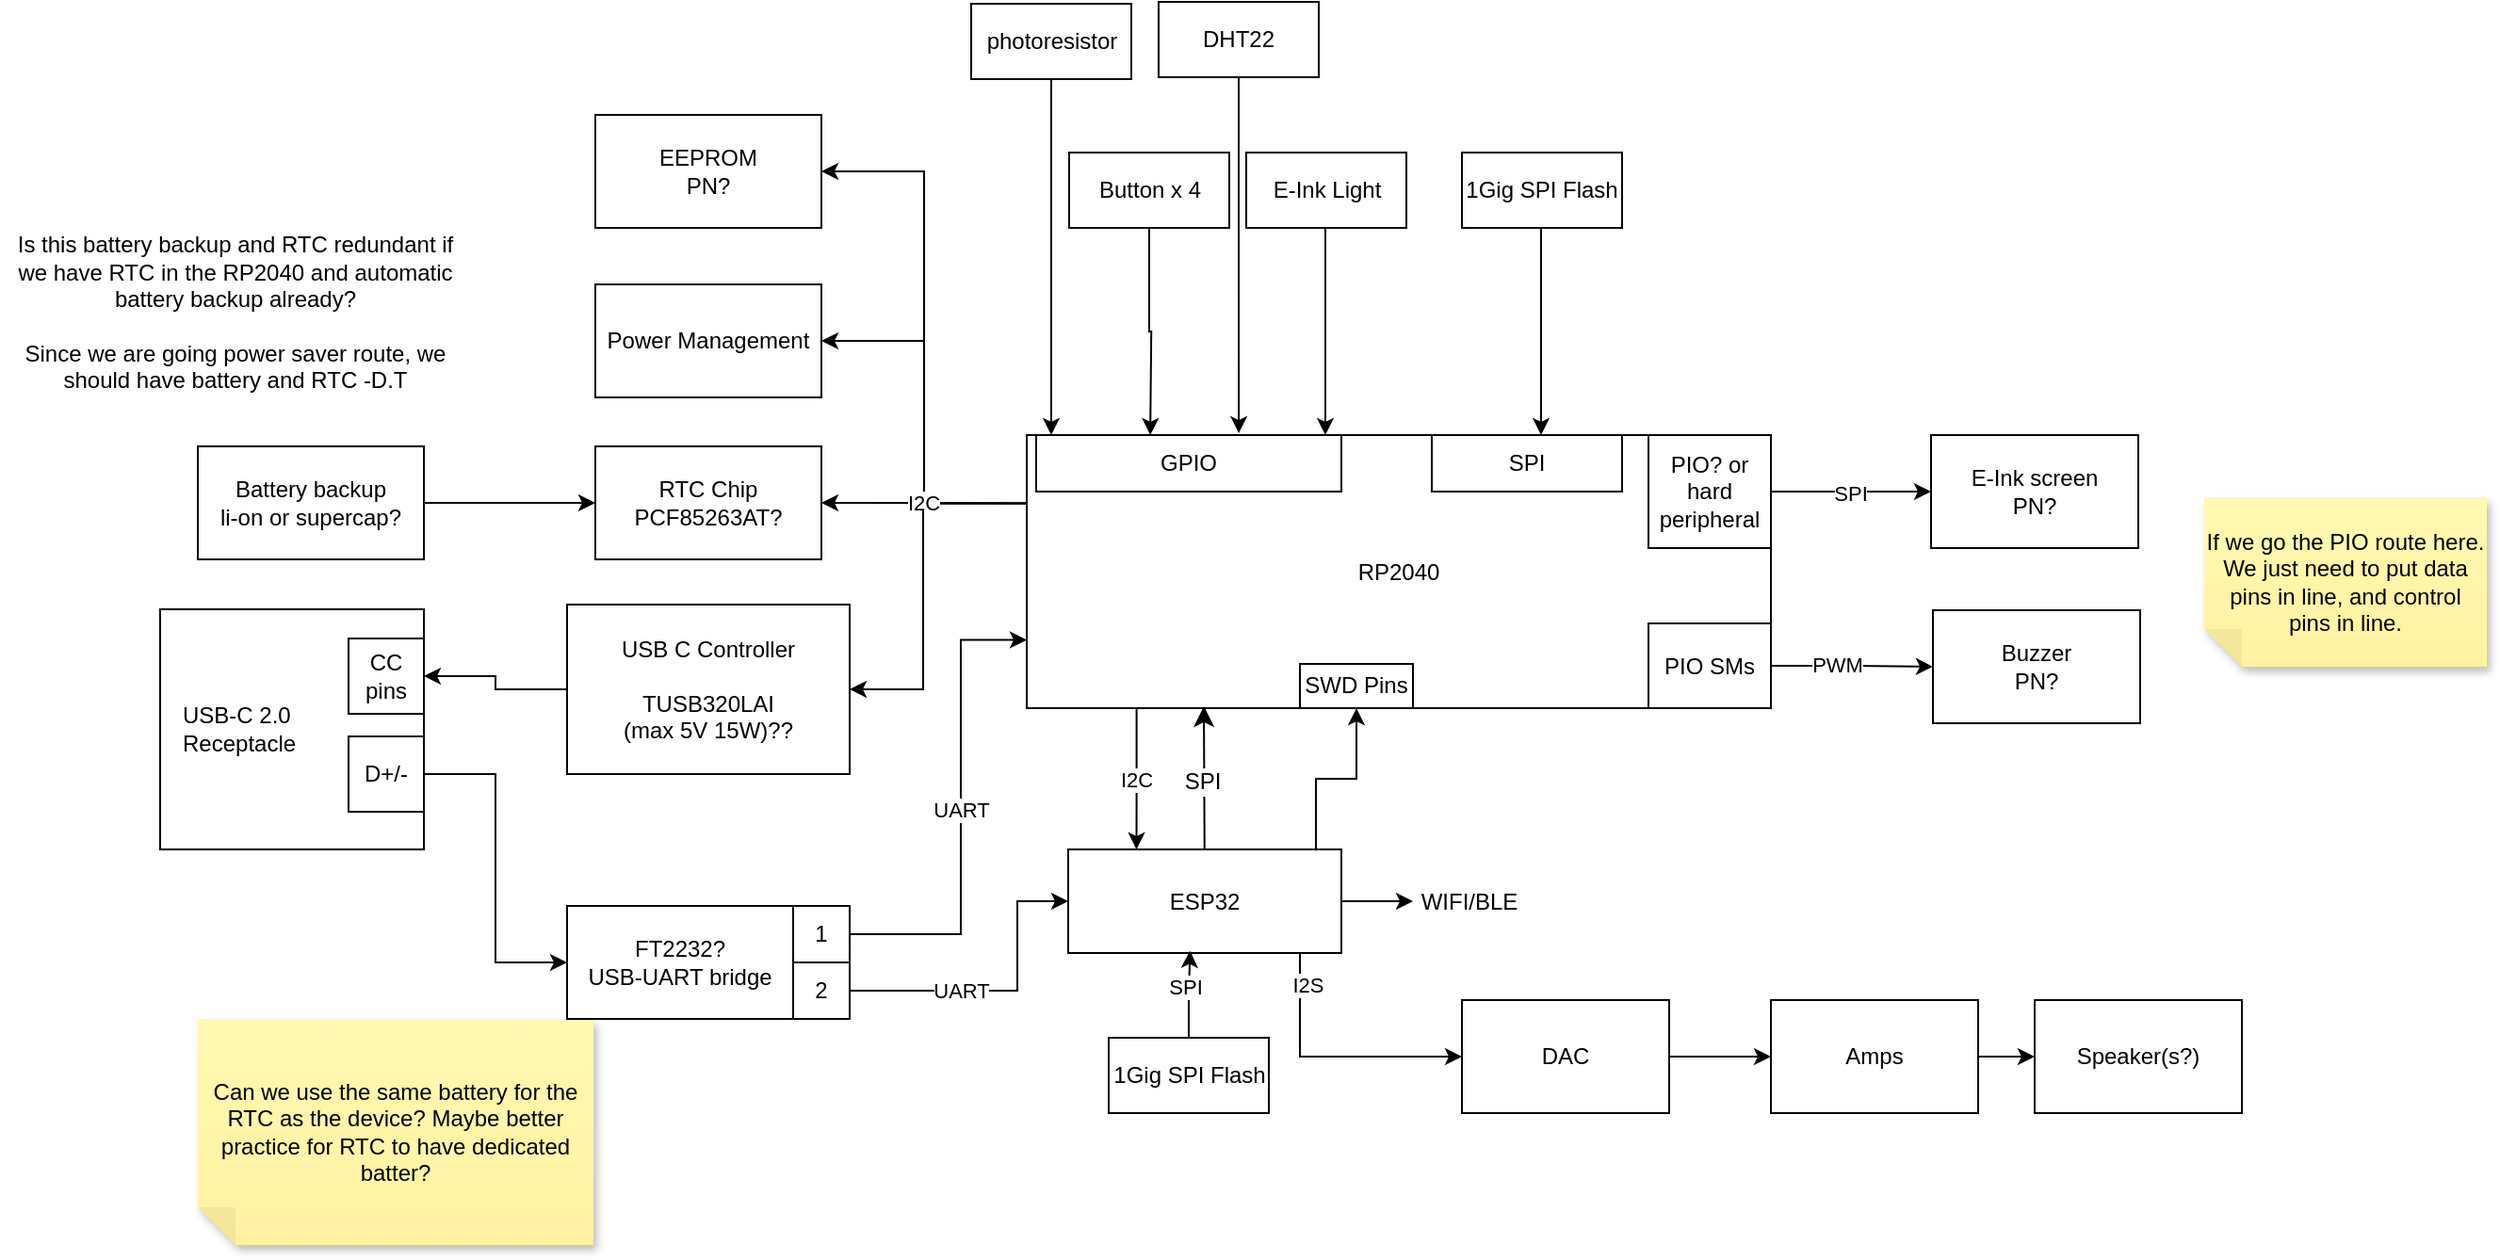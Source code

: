 <mxfile version="24.0.6" type="device" pages="2">
  <diagram id="R2lEEEUBdFMjLlhIrx00" name="Data Path">
    <mxGraphModel dx="1687" dy="976" grid="1" gridSize="10" guides="1" tooltips="1" connect="1" arrows="1" fold="1" page="1" pageScale="1" pageWidth="1700" pageHeight="1100" math="0" shadow="0" extFonts="Permanent Marker^https://fonts.googleapis.com/css?family=Permanent+Marker">
      <root>
        <mxCell id="0" />
        <mxCell id="1" parent="0" />
        <mxCell id="wMOnWl37XSj11jP713QI-11" value="&amp;nbsp; &amp;nbsp;USB-C 2.0 &lt;br&gt;&amp;nbsp; &amp;nbsp;Receptacle" style="rounded=0;whiteSpace=wrap;html=1;align=left;" parent="1" vertex="1">
          <mxGeometry x="435" y="592.5" width="140" height="127.5" as="geometry" />
        </mxCell>
        <mxCell id="wMOnWl37XSj11jP713QI-14" style="edgeStyle=orthogonalEdgeStyle;rounded=0;orthogonalLoop=1;jettySize=auto;html=1;entryX=0;entryY=0.5;entryDx=0;entryDy=0;" parent="1" source="wMOnWl37XSj11jP713QI-13" target="wMOnWl37XSj11jP713QI-9" edge="1">
          <mxGeometry relative="1" as="geometry" />
        </mxCell>
        <mxCell id="wMOnWl37XSj11jP713QI-13" value="D+/-" style="whiteSpace=wrap;html=1;aspect=fixed;" parent="1" vertex="1">
          <mxGeometry x="535" y="660" width="40" height="40" as="geometry" />
        </mxCell>
        <mxCell id="465dUBvNF7ZcCZ9cSyCv-4" style="edgeStyle=orthogonalEdgeStyle;rounded=0;orthogonalLoop=1;jettySize=auto;html=1;entryX=1;entryY=0.5;entryDx=0;entryDy=0;exitX=0;exitY=0.25;exitDx=0;exitDy=0;" parent="1" source="wMOnWl37XSj11jP713QI-15" target="KRrXA6NS5M0XdtmwibU5-9" edge="1">
          <mxGeometry relative="1" as="geometry" />
        </mxCell>
        <mxCell id="tx2Wy5a_AxNPYO6ndvp1-3" style="edgeStyle=orthogonalEdgeStyle;rounded=0;orthogonalLoop=1;jettySize=auto;html=1;entryX=1;entryY=0.5;entryDx=0;entryDy=0;exitX=0;exitY=0.25;exitDx=0;exitDy=0;" parent="1" source="wMOnWl37XSj11jP713QI-15" target="tx2Wy5a_AxNPYO6ndvp1-1" edge="1">
          <mxGeometry relative="1" as="geometry" />
        </mxCell>
        <mxCell id="wMOnWl37XSj11jP713QI-15" value="&lt;div style=&quot;text-align: justify;&quot;&gt;&lt;span style=&quot;background-color: initial;&quot;&gt;RP2040&lt;/span&gt;&lt;/div&gt;" style="rounded=0;whiteSpace=wrap;html=1;" parent="1" vertex="1">
          <mxGeometry x="895" y="500" width="395" height="145" as="geometry" />
        </mxCell>
        <mxCell id="465dUBvNF7ZcCZ9cSyCv-5" value="I2C" style="edgeStyle=orthogonalEdgeStyle;rounded=0;orthogonalLoop=1;jettySize=auto;html=1;exitX=0.25;exitY=0;exitDx=0;exitDy=0;startArrow=classic;startFill=1;endArrow=none;endFill=0;" parent="1" source="wMOnWl37XSj11jP713QI-16" target="wMOnWl37XSj11jP713QI-15" edge="1">
          <mxGeometry relative="1" as="geometry">
            <mxPoint x="953" y="650" as="targetPoint" />
            <Array as="points">
              <mxPoint x="953" y="683" />
              <mxPoint x="953" y="683" />
            </Array>
          </mxGeometry>
        </mxCell>
        <mxCell id="465dUBvNF7ZcCZ9cSyCv-6" style="edgeStyle=orthogonalEdgeStyle;rounded=0;orthogonalLoop=1;jettySize=auto;html=1;entryX=0;entryY=0.5;entryDx=0;entryDy=0;" parent="1" source="wMOnWl37XSj11jP713QI-16" target="wMOnWl37XSj11jP713QI-45" edge="1">
          <mxGeometry relative="1" as="geometry" />
        </mxCell>
        <mxCell id="Mgk4ZfDn3fHnxXhY1xWa-14" style="edgeStyle=orthogonalEdgeStyle;rounded=0;orthogonalLoop=1;jettySize=auto;html=1;entryX=0;entryY=0.5;entryDx=0;entryDy=0;" parent="1" source="wMOnWl37XSj11jP713QI-16" target="Mgk4ZfDn3fHnxXhY1xWa-11" edge="1">
          <mxGeometry relative="1" as="geometry">
            <Array as="points">
              <mxPoint x="1040" y="830" />
            </Array>
          </mxGeometry>
        </mxCell>
        <mxCell id="Mgk4ZfDn3fHnxXhY1xWa-17" value="I2S" style="edgeLabel;html=1;align=center;verticalAlign=middle;resizable=0;points=[];" parent="Mgk4ZfDn3fHnxXhY1xWa-14" vertex="1" connectable="0">
          <mxGeometry x="-0.759" y="4" relative="1" as="geometry">
            <mxPoint as="offset" />
          </mxGeometry>
        </mxCell>
        <mxCell id="hy8TyZTofIc9Oe6xVwa7-2" style="edgeStyle=none;curved=1;rounded=0;orthogonalLoop=1;jettySize=auto;html=1;entryX=0.238;entryY=0.993;entryDx=0;entryDy=0;fontSize=12;startSize=8;endSize=8;entryPerimeter=0;" edge="1" parent="1" source="wMOnWl37XSj11jP713QI-16" target="wMOnWl37XSj11jP713QI-15">
          <mxGeometry relative="1" as="geometry" />
        </mxCell>
        <mxCell id="hy8TyZTofIc9Oe6xVwa7-3" value="SPI" style="edgeLabel;html=1;align=center;verticalAlign=middle;resizable=0;points=[];fontSize=12;" vertex="1" connectable="0" parent="hy8TyZTofIc9Oe6xVwa7-2">
          <mxGeometry x="-0.104" y="1" relative="1" as="geometry">
            <mxPoint y="-2" as="offset" />
          </mxGeometry>
        </mxCell>
        <mxCell id="wMOnWl37XSj11jP713QI-16" value="&lt;div style=&quot;&quot;&gt;&lt;span style=&quot;background-color: initial;&quot;&gt;ESP32&lt;/span&gt;&lt;/div&gt;" style="rounded=0;whiteSpace=wrap;html=1;align=center;" parent="1" vertex="1">
          <mxGeometry x="917" y="720" width="145" height="55" as="geometry" />
        </mxCell>
        <mxCell id="wMOnWl37XSj11jP713QI-19" value="UART" style="edgeStyle=orthogonalEdgeStyle;rounded=0;orthogonalLoop=1;jettySize=auto;html=1;entryX=0;entryY=0.75;entryDx=0;entryDy=0;" parent="1" source="wMOnWl37XSj11jP713QI-17" target="wMOnWl37XSj11jP713QI-15" edge="1">
          <mxGeometry relative="1" as="geometry">
            <Array as="points">
              <mxPoint x="860" y="765" />
              <mxPoint x="860" y="609" />
            </Array>
          </mxGeometry>
        </mxCell>
        <mxCell id="wMOnWl37XSj11jP713QI-20" value="UART" style="edgeStyle=orthogonalEdgeStyle;rounded=0;orthogonalLoop=1;jettySize=auto;html=1;entryX=0;entryY=0.5;entryDx=0;entryDy=0;" parent="1" source="wMOnWl37XSj11jP713QI-18" target="wMOnWl37XSj11jP713QI-16" edge="1">
          <mxGeometry x="-0.278" relative="1" as="geometry">
            <mxPoint x="745" y="716.014" as="sourcePoint" />
            <mxPoint x="895" y="715" as="targetPoint" />
            <Array as="points">
              <mxPoint x="890" y="795" />
              <mxPoint x="890" y="748" />
            </Array>
            <mxPoint as="offset" />
          </mxGeometry>
        </mxCell>
        <mxCell id="wMOnWl37XSj11jP713QI-23" value="RTC Chip&lt;br&gt;PCF85263AT?" style="rounded=0;whiteSpace=wrap;html=1;" parent="1" vertex="1">
          <mxGeometry x="666" y="506" width="120" height="60" as="geometry" />
        </mxCell>
        <mxCell id="wMOnWl37XSj11jP713QI-25" style="edgeStyle=orthogonalEdgeStyle;rounded=0;orthogonalLoop=1;jettySize=auto;html=1;" parent="1" source="wMOnWl37XSj11jP713QI-24" target="wMOnWl37XSj11jP713QI-23" edge="1">
          <mxGeometry relative="1" as="geometry" />
        </mxCell>
        <mxCell id="wMOnWl37XSj11jP713QI-24" value="Battery backup&lt;br&gt;li-on or supercap?" style="rounded=0;whiteSpace=wrap;html=1;" parent="1" vertex="1">
          <mxGeometry x="455" y="506" width="120" height="60" as="geometry" />
        </mxCell>
        <mxCell id="wMOnWl37XSj11jP713QI-29" value="I2C" style="edgeStyle=orthogonalEdgeStyle;rounded=0;orthogonalLoop=1;jettySize=auto;html=1;entryX=0;entryY=0.25;entryDx=0;entryDy=0;startArrow=classic;startFill=1;endArrow=none;endFill=0;" parent="1" source="wMOnWl37XSj11jP713QI-23" target="wMOnWl37XSj11jP713QI-15" edge="1">
          <mxGeometry relative="1" as="geometry">
            <Array as="points">
              <mxPoint x="810" y="536" />
              <mxPoint x="810" y="536" />
            </Array>
          </mxGeometry>
        </mxCell>
        <mxCell id="wMOnWl37XSj11jP713QI-41" value="E-Ink screen&lt;br&gt;PN?" style="rounded=0;whiteSpace=wrap;html=1;" parent="1" vertex="1">
          <mxGeometry x="1375" y="500" width="110" height="60" as="geometry" />
        </mxCell>
        <mxCell id="wMOnWl37XSj11jP713QI-45" value="WIFI/BLE" style="text;html=1;align=center;verticalAlign=middle;whiteSpace=wrap;rounded=0;" parent="1" vertex="1">
          <mxGeometry x="1100" y="732.5" width="60" height="30" as="geometry" />
        </mxCell>
        <mxCell id="KRrXA6NS5M0XdtmwibU5-3" style="edgeStyle=orthogonalEdgeStyle;rounded=0;orthogonalLoop=1;jettySize=auto;html=1;entryX=0;entryY=0.5;entryDx=0;entryDy=0;" parent="1" source="wMOnWl37XSj11jP713QI-48" target="KRrXA6NS5M0XdtmwibU5-2" edge="1">
          <mxGeometry relative="1" as="geometry" />
        </mxCell>
        <mxCell id="KRrXA6NS5M0XdtmwibU5-7" value="PWM" style="edgeLabel;html=1;align=center;verticalAlign=middle;resizable=0;points=[];" parent="KRrXA6NS5M0XdtmwibU5-3" vertex="1" connectable="0">
          <mxGeometry x="0.061" y="-1" relative="1" as="geometry">
            <mxPoint x="-11" y="-2" as="offset" />
          </mxGeometry>
        </mxCell>
        <mxCell id="wMOnWl37XSj11jP713QI-48" value="PIO SMs" style="rounded=0;whiteSpace=wrap;html=1;" parent="1" vertex="1">
          <mxGeometry x="1225" y="600" width="65" height="45" as="geometry" />
        </mxCell>
        <mxCell id="z3xZdLynoYUoiguRZ6o--5" style="edgeStyle=orthogonalEdgeStyle;rounded=0;orthogonalLoop=1;jettySize=auto;html=1;" parent="1" source="wMOnWl37XSj11jP713QI-49" target="wMOnWl37XSj11jP713QI-41" edge="1">
          <mxGeometry relative="1" as="geometry" />
        </mxCell>
        <mxCell id="z3xZdLynoYUoiguRZ6o--6" value="SPI" style="edgeLabel;html=1;align=center;verticalAlign=middle;resizable=0;points=[];" parent="z3xZdLynoYUoiguRZ6o--5" vertex="1" connectable="0">
          <mxGeometry x="-0.023" y="-1" relative="1" as="geometry">
            <mxPoint as="offset" />
          </mxGeometry>
        </mxCell>
        <mxCell id="wMOnWl37XSj11jP713QI-49" value="PIO? or hard peripheral" style="rounded=0;whiteSpace=wrap;html=1;" parent="1" vertex="1">
          <mxGeometry x="1225" y="500" width="65" height="60" as="geometry" />
        </mxCell>
        <mxCell id="KRrXA6NS5M0XdtmwibU5-2" value="Buzzer&lt;br&gt;PN?" style="rounded=0;whiteSpace=wrap;html=1;" parent="1" vertex="1">
          <mxGeometry x="1376" y="593" width="110" height="60" as="geometry" />
        </mxCell>
        <mxCell id="KRrXA6NS5M0XdtmwibU5-9" value="&lt;span style=&quot;font-weight: normal;&quot;&gt;EEPROM&lt;br&gt;PN?&lt;/span&gt;" style="rounded=0;whiteSpace=wrap;html=1;fontStyle=1" parent="1" vertex="1">
          <mxGeometry x="666" y="330" width="120" height="60" as="geometry" />
        </mxCell>
        <mxCell id="KRrXA6NS5M0XdtmwibU5-12" style="edgeStyle=orthogonalEdgeStyle;rounded=0;orthogonalLoop=1;jettySize=auto;html=1;entryX=0.231;entryY=0;entryDx=0;entryDy=0;entryPerimeter=0;" parent="1" source="KRrXA6NS5M0XdtmwibU5-11" edge="1">
          <mxGeometry relative="1" as="geometry">
            <mxPoint x="960.56" y="500" as="targetPoint" />
          </mxGeometry>
        </mxCell>
        <mxCell id="KRrXA6NS5M0XdtmwibU5-11" value="Button x 4" style="rounded=0;whiteSpace=wrap;html=1;" parent="1" vertex="1">
          <mxGeometry x="917.5" y="350" width="85" height="40" as="geometry" />
        </mxCell>
        <mxCell id="bKKHbc3bsOOG26eRoQBU-4" value="Is this battery backup and RTC redundant if we have RTC in the RP2040 and automatic battery backup already?&lt;br&gt;&lt;br&gt;Since we are going power saver route, we should have battery and RTC -D.T" style="text;html=1;align=center;verticalAlign=middle;whiteSpace=wrap;rounded=0;" parent="1" vertex="1">
          <mxGeometry x="350" y="380" width="250" height="110" as="geometry" />
        </mxCell>
        <mxCell id="465dUBvNF7ZcCZ9cSyCv-1" value="SWD Pins" style="rounded=0;whiteSpace=wrap;html=1;" parent="1" vertex="1">
          <mxGeometry x="1040" y="621.5" width="60" height="23.5" as="geometry" />
        </mxCell>
        <mxCell id="465dUBvNF7ZcCZ9cSyCv-2" style="edgeStyle=orthogonalEdgeStyle;rounded=0;orthogonalLoop=1;jettySize=auto;html=1;exitX=0.907;exitY=0.012;exitDx=0;exitDy=0;entryX=0.5;entryY=1;entryDx=0;entryDy=0;exitPerimeter=0;" parent="1" source="wMOnWl37XSj11jP713QI-16" target="465dUBvNF7ZcCZ9cSyCv-1" edge="1">
          <mxGeometry relative="1" as="geometry">
            <mxPoint x="1013" y="643" as="targetPoint" />
          </mxGeometry>
        </mxCell>
        <mxCell id="tx2Wy5a_AxNPYO6ndvp1-1" value="&lt;span style=&quot;font-weight: 400;&quot;&gt;Power Management&lt;/span&gt;" style="rounded=0;whiteSpace=wrap;html=1;fontStyle=1" parent="1" vertex="1">
          <mxGeometry x="666" y="420" width="120" height="60" as="geometry" />
        </mxCell>
        <mxCell id="z3xZdLynoYUoiguRZ6o--1" value="GPIO" style="rounded=0;whiteSpace=wrap;html=1;" parent="1" vertex="1">
          <mxGeometry x="900" y="500" width="162" height="30" as="geometry" />
        </mxCell>
        <mxCell id="z3xZdLynoYUoiguRZ6o--2" style="edgeStyle=orthogonalEdgeStyle;rounded=0;orthogonalLoop=1;jettySize=auto;html=1;entryX=0.231;entryY=0;entryDx=0;entryDy=0;entryPerimeter=0;" parent="1" source="z3xZdLynoYUoiguRZ6o--3" edge="1">
          <mxGeometry relative="1" as="geometry">
            <mxPoint x="1053.5" y="500" as="targetPoint" />
          </mxGeometry>
        </mxCell>
        <mxCell id="z3xZdLynoYUoiguRZ6o--3" value="E-Ink Light" style="rounded=0;whiteSpace=wrap;html=1;" parent="1" vertex="1">
          <mxGeometry x="1011.5" y="350" width="85" height="40" as="geometry" />
        </mxCell>
        <mxCell id="z3xZdLynoYUoiguRZ6o--11" value="If we go the PIO route here. We just need to put data pins in line, and control pins in line." style="shape=note;whiteSpace=wrap;html=1;backgroundOutline=1;fontColor=#000000;darkOpacity=0.05;fillColor=#FFF9B2;strokeColor=none;fillStyle=solid;direction=west;gradientDirection=north;gradientColor=#FFF2A1;shadow=1;size=20;pointerEvents=1;" parent="1" vertex="1">
          <mxGeometry x="1520" y="533" width="150" height="90" as="geometry" />
        </mxCell>
        <mxCell id="iLwx1BD44I-eFol4IrJl-1" value="Can we use the same battery for the RTC as the device? Maybe better practice for RTC to have dedicated batter?" style="shape=note;whiteSpace=wrap;html=1;backgroundOutline=1;fontColor=#000000;darkOpacity=0.05;fillColor=#FFF9B2;strokeColor=none;fillStyle=solid;direction=west;gradientDirection=north;gradientColor=#FFF2A1;shadow=1;size=20;pointerEvents=1;" parent="1" vertex="1">
          <mxGeometry x="455" y="810" width="210" height="120" as="geometry" />
        </mxCell>
        <mxCell id="oS5-IrqaI-rB1DFyzgWJ-1" value="CC pins" style="whiteSpace=wrap;html=1;aspect=fixed;" parent="1" vertex="1">
          <mxGeometry x="535" y="608" width="40" height="40" as="geometry" />
        </mxCell>
        <mxCell id="l4RX27jLCcqha-cLyxC2-5" style="edgeStyle=orthogonalEdgeStyle;rounded=0;orthogonalLoop=1;jettySize=auto;html=1;entryX=1;entryY=0.5;entryDx=0;entryDy=0;" parent="1" source="l4RX27jLCcqha-cLyxC2-1" target="oS5-IrqaI-rB1DFyzgWJ-1" edge="1">
          <mxGeometry relative="1" as="geometry" />
        </mxCell>
        <mxCell id="l4RX27jLCcqha-cLyxC2-1" value="USB C Controller&lt;br&gt;&lt;br&gt;TUSB320LAI &lt;br&gt;(max 5V 15W)??" style="rounded=0;whiteSpace=wrap;html=1;" parent="1" vertex="1">
          <mxGeometry x="651" y="590" width="150" height="90" as="geometry" />
        </mxCell>
        <mxCell id="l4RX27jLCcqha-cLyxC2-2" value="" style="group" parent="1" vertex="1" connectable="0">
          <mxGeometry x="651" y="750" width="150" height="60" as="geometry" />
        </mxCell>
        <mxCell id="wMOnWl37XSj11jP713QI-9" value="FT2232?&lt;br&gt;USB-UART bridge" style="rounded=0;whiteSpace=wrap;html=1;" parent="l4RX27jLCcqha-cLyxC2-2" vertex="1">
          <mxGeometry width="120" height="60" as="geometry" />
        </mxCell>
        <mxCell id="wMOnWl37XSj11jP713QI-17" value="1" style="whiteSpace=wrap;html=1;aspect=fixed;" parent="l4RX27jLCcqha-cLyxC2-2" vertex="1">
          <mxGeometry x="120" width="30" height="30" as="geometry" />
        </mxCell>
        <mxCell id="wMOnWl37XSj11jP713QI-18" value="2" style="whiteSpace=wrap;html=1;aspect=fixed;" parent="l4RX27jLCcqha-cLyxC2-2" vertex="1">
          <mxGeometry x="120" y="30" width="30" height="30" as="geometry" />
        </mxCell>
        <mxCell id="l4RX27jLCcqha-cLyxC2-4" value="" style="endArrow=classic;html=1;rounded=0;entryX=1;entryY=0.5;entryDx=0;entryDy=0;" parent="1" target="l4RX27jLCcqha-cLyxC2-1" edge="1">
          <mxGeometry width="50" height="50" relative="1" as="geometry">
            <mxPoint x="840" y="540" as="sourcePoint" />
            <mxPoint x="860" y="580" as="targetPoint" />
            <Array as="points">
              <mxPoint x="840" y="635" />
            </Array>
          </mxGeometry>
        </mxCell>
        <mxCell id="Mgk4ZfDn3fHnxXhY1xWa-2" style="edgeStyle=orthogonalEdgeStyle;rounded=0;orthogonalLoop=1;jettySize=auto;html=1;entryX=0.63;entryY=-0.033;entryDx=0;entryDy=0;entryPerimeter=0;" parent="1" source="Mgk4ZfDn3fHnxXhY1xWa-1" edge="1">
          <mxGeometry relative="1" as="geometry">
            <mxPoint x="1007.56" y="499.01" as="targetPoint" />
          </mxGeometry>
        </mxCell>
        <mxCell id="Mgk4ZfDn3fHnxXhY1xWa-1" value="DHT22" style="rounded=0;whiteSpace=wrap;html=1;" parent="1" vertex="1">
          <mxGeometry x="965" y="270" width="85" height="40" as="geometry" />
        </mxCell>
        <mxCell id="Mgk4ZfDn3fHnxXhY1xWa-3" style="edgeStyle=orthogonalEdgeStyle;rounded=0;orthogonalLoop=1;jettySize=auto;html=1;entryX=0.63;entryY=-0.033;entryDx=0;entryDy=0;entryPerimeter=0;" parent="1" source="Mgk4ZfDn3fHnxXhY1xWa-4" edge="1">
          <mxGeometry relative="1" as="geometry">
            <mxPoint x="908" y="500" as="targetPoint" />
          </mxGeometry>
        </mxCell>
        <mxCell id="Mgk4ZfDn3fHnxXhY1xWa-4" value="photoresistor" style="rounded=0;whiteSpace=wrap;html=1;" parent="1" vertex="1">
          <mxGeometry x="865.5" y="271" width="85" height="40" as="geometry" />
        </mxCell>
        <mxCell id="Mgk4ZfDn3fHnxXhY1xWa-5" value="SPI" style="rounded=0;whiteSpace=wrap;html=1;" parent="1" vertex="1">
          <mxGeometry x="1110" y="500" width="101" height="30" as="geometry" />
        </mxCell>
        <mxCell id="Mgk4ZfDn3fHnxXhY1xWa-6" style="edgeStyle=orthogonalEdgeStyle;rounded=0;orthogonalLoop=1;jettySize=auto;html=1;entryX=0.231;entryY=0;entryDx=0;entryDy=0;entryPerimeter=0;" parent="1" source="Mgk4ZfDn3fHnxXhY1xWa-7" edge="1">
          <mxGeometry relative="1" as="geometry">
            <mxPoint x="1168" y="500" as="targetPoint" />
          </mxGeometry>
        </mxCell>
        <mxCell id="Mgk4ZfDn3fHnxXhY1xWa-7" value="1Gig SPI Flash" style="rounded=0;whiteSpace=wrap;html=1;" parent="1" vertex="1">
          <mxGeometry x="1126" y="350" width="85" height="40" as="geometry" />
        </mxCell>
        <mxCell id="Mgk4ZfDn3fHnxXhY1xWa-8" value="1Gig SPI Flash" style="rounded=0;whiteSpace=wrap;html=1;" parent="1" vertex="1">
          <mxGeometry x="938.5" y="820" width="85" height="40" as="geometry" />
        </mxCell>
        <mxCell id="Mgk4ZfDn3fHnxXhY1xWa-9" style="edgeStyle=orthogonalEdgeStyle;rounded=0;orthogonalLoop=1;jettySize=auto;html=1;entryX=0.446;entryY=0.979;entryDx=0;entryDy=0;entryPerimeter=0;" parent="1" source="Mgk4ZfDn3fHnxXhY1xWa-8" target="wMOnWl37XSj11jP713QI-16" edge="1">
          <mxGeometry relative="1" as="geometry" />
        </mxCell>
        <mxCell id="Mgk4ZfDn3fHnxXhY1xWa-10" value="SPI" style="edgeLabel;html=1;align=center;verticalAlign=middle;resizable=0;points=[];" parent="Mgk4ZfDn3fHnxXhY1xWa-9" vertex="1" connectable="0">
          <mxGeometry x="0.182" y="3" relative="1" as="geometry">
            <mxPoint as="offset" />
          </mxGeometry>
        </mxCell>
        <mxCell id="Mgk4ZfDn3fHnxXhY1xWa-15" style="edgeStyle=orthogonalEdgeStyle;rounded=0;orthogonalLoop=1;jettySize=auto;html=1;entryX=0;entryY=0.5;entryDx=0;entryDy=0;" parent="1" source="Mgk4ZfDn3fHnxXhY1xWa-11" target="Mgk4ZfDn3fHnxXhY1xWa-12" edge="1">
          <mxGeometry relative="1" as="geometry" />
        </mxCell>
        <mxCell id="Mgk4ZfDn3fHnxXhY1xWa-11" value="DAC" style="rounded=0;whiteSpace=wrap;html=1;" parent="1" vertex="1">
          <mxGeometry x="1126" y="800" width="110" height="60" as="geometry" />
        </mxCell>
        <mxCell id="Mgk4ZfDn3fHnxXhY1xWa-16" style="edgeStyle=orthogonalEdgeStyle;rounded=0;orthogonalLoop=1;jettySize=auto;html=1;entryX=0;entryY=0.5;entryDx=0;entryDy=0;" parent="1" source="Mgk4ZfDn3fHnxXhY1xWa-12" target="Mgk4ZfDn3fHnxXhY1xWa-13" edge="1">
          <mxGeometry relative="1" as="geometry" />
        </mxCell>
        <mxCell id="Mgk4ZfDn3fHnxXhY1xWa-12" value="Amps" style="rounded=0;whiteSpace=wrap;html=1;" parent="1" vertex="1">
          <mxGeometry x="1290" y="800" width="110" height="60" as="geometry" />
        </mxCell>
        <mxCell id="Mgk4ZfDn3fHnxXhY1xWa-13" value="Speaker(s?)" style="rounded=0;whiteSpace=wrap;html=1;" parent="1" vertex="1">
          <mxGeometry x="1430" y="800" width="110" height="60" as="geometry" />
        </mxCell>
      </root>
    </mxGraphModel>
  </diagram>
  <diagram id="SJFi7MKumW1ktK8oSeol" name="Power path">
    <mxGraphModel dx="1674" dy="830" grid="1" gridSize="10" guides="1" tooltips="1" connect="1" arrows="1" fold="1" page="1" pageScale="1" pageWidth="1700" pageHeight="1100" math="0" shadow="0">
      <root>
        <mxCell id="0" />
        <mxCell id="1" parent="0" />
        <mxCell id="m2KU7UxuGeEaF3Yhpwbi-6" value="RP2040 GPIO" style="edgeStyle=orthogonalEdgeStyle;rounded=0;orthogonalLoop=1;jettySize=auto;html=1;endArrow=none;endFill=0;" parent="1" source="m2KU7UxuGeEaF3Yhpwbi-2" edge="1">
          <mxGeometry relative="1" as="geometry">
            <mxPoint x="1160" y="730" as="targetPoint" />
          </mxGeometry>
        </mxCell>
        <mxCell id="m2KU7UxuGeEaF3Yhpwbi-2" value="FET" style="rounded=0;whiteSpace=wrap;html=1;" parent="1" vertex="1">
          <mxGeometry x="1100" y="570" width="120" height="60" as="geometry" />
        </mxCell>
        <mxCell id="m2KU7UxuGeEaF3Yhpwbi-3" value="3V3_SYS" style="text;html=1;align=center;verticalAlign=middle;whiteSpace=wrap;rounded=0;" parent="1" vertex="1">
          <mxGeometry x="1230" y="569" width="60" height="30" as="geometry" />
        </mxCell>
        <mxCell id="m2KU7UxuGeEaF3Yhpwbi-4" style="edgeStyle=orthogonalEdgeStyle;rounded=0;orthogonalLoop=1;jettySize=auto;html=1;strokeWidth=4;" parent="1" edge="1">
          <mxGeometry relative="1" as="geometry">
            <mxPoint x="1320" y="599" as="targetPoint" />
            <mxPoint x="1220" y="599" as="sourcePoint" />
          </mxGeometry>
        </mxCell>
        <mxCell id="m2KU7UxuGeEaF3Yhpwbi-5" value="e-ink display light" style="rounded=0;whiteSpace=wrap;html=1;" parent="1" vertex="1">
          <mxGeometry x="1320" y="569" width="120" height="60" as="geometry" />
        </mxCell>
        <mxCell id="iQKmC827vp9OKKHtGp0N-1" value="Switch to turn off completely?&lt;br&gt;&lt;br&gt;-DS3-9 we could use a fet as drawn, or efuse such as&amp;nbsp;TPS1641" style="shape=note;whiteSpace=wrap;html=1;backgroundOutline=1;fontColor=#000000;darkOpacity=0.05;fillColor=#FFF9B2;strokeColor=none;fillStyle=solid;direction=west;gradientDirection=north;gradientColor=#FFF2A1;shadow=1;size=20;pointerEvents=1;" parent="1" vertex="1">
          <mxGeometry x="1080" y="429" width="210" height="100" as="geometry" />
        </mxCell>
        <mxCell id="rpv0lTNpwyjbtqdsIo0O-9" value="Rechargeable battery" style="rounded=0;whiteSpace=wrap;html=1;align=center;" parent="1" vertex="1">
          <mxGeometry x="860" y="419" width="100" height="50" as="geometry" />
        </mxCell>
        <mxCell id="rpv0lTNpwyjbtqdsIo0O-10" value="5V0_USB" style="text;html=1;align=center;verticalAlign=middle;whiteSpace=wrap;rounded=0;" parent="1" vertex="1">
          <mxGeometry x="430" y="499" width="60" height="30" as="geometry" />
        </mxCell>
        <mxCell id="B2Z4U4Auu6Q-buPCFHNi-4" style="edgeStyle=orthogonalEdgeStyle;rounded=0;orthogonalLoop=1;jettySize=auto;html=1;entryX=1;entryY=0.5;entryDx=0;entryDy=0;" parent="1" source="rpv0lTNpwyjbtqdsIo0O-11" target="B2Z4U4Auu6Q-buPCFHNi-3" edge="1">
          <mxGeometry relative="1" as="geometry" />
        </mxCell>
        <mxCell id="rpv0lTNpwyjbtqdsIo0O-11" value="USB C Controller&lt;br&gt;&lt;br&gt;TPS25750 &lt;br&gt;(max 20V 100W)&lt;br&gt;&amp;nbsp;or&amp;nbsp;&lt;br&gt;TUSB320LAI &lt;br&gt;(max 5V 15W)&lt;br&gt;&lt;br&gt;?&amp;nbsp;" style="rounded=0;whiteSpace=wrap;html=1;" parent="1" vertex="1">
          <mxGeometry x="570" y="599" width="150" height="150" as="geometry" />
        </mxCell>
        <mxCell id="rpv0lTNpwyjbtqdsIo0O-12" value="" style="group" parent="1" vertex="1" connectable="0">
          <mxGeometry x="240" y="509" width="140" height="160" as="geometry" />
        </mxCell>
        <mxCell id="rpv0lTNpwyjbtqdsIo0O-13" value="&amp;nbsp; &amp;nbsp;USB-C 2.0 &lt;br&gt;&amp;nbsp; &amp;nbsp;Receptacle" style="rounded=0;whiteSpace=wrap;html=1;align=left;" parent="rpv0lTNpwyjbtqdsIo0O-12" vertex="1">
          <mxGeometry width="140" height="160" as="geometry" />
        </mxCell>
        <mxCell id="rpv0lTNpwyjbtqdsIo0O-14" value="VBUS" style="whiteSpace=wrap;html=1;aspect=fixed;" parent="rpv0lTNpwyjbtqdsIo0O-12" vertex="1">
          <mxGeometry x="100" y="10" width="40" height="40" as="geometry" />
        </mxCell>
        <mxCell id="B2Z4U4Auu6Q-buPCFHNi-3" value="CC pins" style="whiteSpace=wrap;html=1;aspect=fixed;" parent="rpv0lTNpwyjbtqdsIo0O-12" vertex="1">
          <mxGeometry x="100" y="91" width="40" height="40" as="geometry" />
        </mxCell>
        <mxCell id="rpv0lTNpwyjbtqdsIo0O-17" style="edgeStyle=orthogonalEdgeStyle;rounded=0;orthogonalLoop=1;jettySize=auto;html=1;entryX=0.5;entryY=1;entryDx=0;entryDy=0;fillColor=#a20025;strokeColor=default;strokeWidth=4;endArrow=none;endFill=0;" parent="1" target="rpv0lTNpwyjbtqdsIo0O-9" edge="1">
          <mxGeometry relative="1" as="geometry">
            <mxPoint x="910" y="529" as="sourcePoint" />
          </mxGeometry>
        </mxCell>
        <mxCell id="rpv0lTNpwyjbtqdsIo0O-18" style="edgeStyle=orthogonalEdgeStyle;rounded=0;orthogonalLoop=1;jettySize=auto;html=1;strokeWidth=4;fillColor=#fa6800;strokeColor=#C73500;" parent="1" edge="1">
          <mxGeometry relative="1" as="geometry">
            <mxPoint x="1100" y="593.5" as="targetPoint" />
            <mxPoint x="1000" y="593.5" as="sourcePoint" />
          </mxGeometry>
        </mxCell>
        <mxCell id="rpv0lTNpwyjbtqdsIo0O-19" value="3V3" style="text;html=1;align=center;verticalAlign=middle;whiteSpace=wrap;rounded=0;" parent="1" vertex="1">
          <mxGeometry x="1010" y="559" width="60" height="30" as="geometry" />
        </mxCell>
        <mxCell id="rpv0lTNpwyjbtqdsIo0O-21" value="Flexible USB C Solution &lt;br&gt;(max 15W or 100W)" style="text;html=1;align=center;verticalAlign=middle;whiteSpace=wrap;rounded=0;fontSize=23;fontStyle=1" parent="1" vertex="1">
          <mxGeometry x="290" y="369" width="260" height="70" as="geometry" />
        </mxCell>
        <mxCell id="rpv0lTNpwyjbtqdsIo0O-23" value="Powerpath PMIC with battery changer or BAT charger with separate switcher&lt;br&gt;&lt;br&gt;LTC3553??&lt;div&gt;LTC3559??&lt;/div&gt;&lt;div&gt;BQ2407x+reg?&lt;br&gt;&lt;/div&gt;&lt;div&gt;MP2650+reg?MP2625B+reg?&lt;br&gt;&lt;/div&gt;&lt;div&gt;bq24070 +reg?&lt;br&gt;&lt;/div&gt;" style="rounded=0;whiteSpace=wrap;html=1;" parent="1" vertex="1">
          <mxGeometry x="820" y="529" width="180" height="150" as="geometry" />
        </mxCell>
        <mxCell id="B2Z4U4Auu6Q-buPCFHNi-1" style="edgeStyle=orthogonalEdgeStyle;rounded=0;orthogonalLoop=1;jettySize=auto;html=1;entryX=0.5;entryY=0;entryDx=0;entryDy=0;strokeWidth=4;fillColor=#1ba1e2;strokeColor=#006EAF;" parent="1" source="rpv0lTNpwyjbtqdsIo0O-14" target="rpv0lTNpwyjbtqdsIo0O-11" edge="1">
          <mxGeometry relative="1" as="geometry" />
        </mxCell>
        <mxCell id="B2Z4U4Auu6Q-buPCFHNi-2" style="edgeStyle=orthogonalEdgeStyle;rounded=0;orthogonalLoop=1;jettySize=auto;html=1;entryX=0;entryY=0.5;entryDx=0;entryDy=0;fillColor=#1ba1e2;strokeColor=#006EAF;strokeWidth=4;" parent="1" source="rpv0lTNpwyjbtqdsIo0O-14" target="rpv0lTNpwyjbtqdsIo0O-23" edge="1">
          <mxGeometry relative="1" as="geometry">
            <Array as="points">
              <mxPoint x="760" y="539" />
              <mxPoint x="760" y="604" />
            </Array>
          </mxGeometry>
        </mxCell>
        <mxCell id="1LWl4eUKaCGVvp_KK_CE-1" style="edgeStyle=orthogonalEdgeStyle;rounded=0;orthogonalLoop=1;jettySize=auto;html=1;strokeWidth=4;fillColor=#fa6800;strokeColor=#C73500;" parent="1" edge="1">
          <mxGeometry relative="1" as="geometry">
            <mxPoint x="1100" y="654.5" as="targetPoint" />
            <mxPoint x="1000" y="654.5" as="sourcePoint" />
          </mxGeometry>
        </mxCell>
        <mxCell id="1LWl4eUKaCGVvp_KK_CE-2" value="RP2040 VCORE" style="text;html=1;align=center;verticalAlign=middle;whiteSpace=wrap;rounded=0;" parent="1" vertex="1">
          <mxGeometry x="1010" y="620" width="60" height="30" as="geometry" />
        </mxCell>
        <mxCell id="5FBKAM7W0nfiTZbKcKpQ-1" value="DS3-10 - Provisionally proceeding with the TUSB320LAI, should give us plenty of power. I don&#39;t see much of a use case for heavy duty 20V chargers being used&amp;nbsp;&lt;span style=&quot;color: rgba(0, 0, 0, 0); font-family: monospace; font-size: 0px; text-align: start; text-wrap: nowrap;&quot;&gt;%3CmxGraphModel%3E%3Croot%3E%3CmxCell%20id%3D%220%22%2F%3E%3CmxCell%20id%3D%221%22%20parent%3D%220%22%2F%3E%3CmxCell%20id%3D%222%22%20value%3D%22Switch%20to%20turn%20off%20completely%3F%26lt%3Bbr%26gt%3B%26lt%3Bbr%26gt%3B-DS3-9%20we%20could%20use%20a%20fet%20as%20drawn%2C%20or%20efuse%20such%20as%26amp%3Bnbsp%3BTPS1641%22%20style%3D%22shape%3Dnote%3BwhiteSpace%3Dwrap%3Bhtml%3D1%3BbackgroundOutline%3D1%3BfontColor%3D%23000000%3BdarkOpacity%3D0.05%3BfillColor%3D%23FFF9B2%3BstrokeColor%3Dnone%3BfillStyle%3Dsolid%3Bdirection%3Dwest%3BgradientDirection%3Dnorth%3BgradientColor%3D%23FFF2A1%3Bshadow%3D1%3Bsize%3D20%3BpointerEvents%3D1%3B%22%20vertex%3D%221%22%20parent%3D%221%22%3E%3CmxGeometry%20x%3D%221170%22%20y%3D%22429%22%20width%3D%22210%22%20height%3D%22100%22%20as%3D%22geometry%22%2F%3E%3C%2FmxCell%3E%3C%2Froot%3E%3C%2FmxGraphModel%3ETUSB320LAI&amp;nbsp;&lt;/span&gt;" style="shape=note;whiteSpace=wrap;html=1;backgroundOutline=1;fontColor=#000000;darkOpacity=0.05;fillColor=#FFF9B2;strokeColor=none;fillStyle=solid;direction=west;gradientDirection=north;gradientColor=#FFF2A1;shadow=1;size=20;pointerEvents=1;" parent="1" vertex="1">
          <mxGeometry x="540" y="770" width="210" height="100" as="geometry" />
        </mxCell>
        <mxCell id="BfyFjGxNhzxE-Fxs2vfW-1" value="DS3-10 - Provisionally proceeding with the LTC3553, looks like a cool part&amp;nbsp;&lt;div&gt;&lt;br&gt;&lt;/div&gt;&lt;div&gt;exact PN for ordering depends on battery chemistry and voltage&lt;span style=&quot;color: rgba(0, 0, 0, 0); font-family: monospace; font-size: 0px; text-align: start; text-wrap: nowrap; background-color: initial;&quot;&gt;actex%3CmxGraphModel%3E%3Croot%3E%3CmxCell%20id%3D%220%22%2F%3E%3CmxCell%20id%3D%221%22%20parent%3D%220%22%2F%3E%3CmxCell%20id%3D%222%22%20value%3D%22Switch%20to%20turn%20off%20completely%3F%26lt%3Bbr%26gt%3B%26lt%3Bbr%26gt%3B-DS3-9%20we%20could%20use%20a%20fet%20as%20drawn%2C%20or%20efuse%20such%20as%26amp%3Bnbsp%3BTPS1641%22%20style%3D%22shape%3Dnote%3BwhiteSpace%3Dwrap%3Bhtml%3D1%3BbackgroundOutline%3D1%3BfontColor%3D%23000000%3BdarkOpacity%3D0.05%3BfillColor%3D%23FFF9B2%3BstrokeColor%3Dnone%3BfillStyle%3Dsolid%3Bdirection%3Dwest%3BgradientDirection%3Dnorth%3BgradientColor%3D%23FFF2A1%3Bshadow%3D1%3Bsize%3D20%3BpointerEvents%3D1%3B%22%20vertex%3D%221%22%20parent%3D%221%22%3E%3CmxGeometry%20x%3D%221170%22%20y%3D%22429%22%20width%3D%22210%22%20height%3D%22100%22%20as%3D%22geometry%22%2F%3E%3C%2FmxCell%3E%3C%2Froot%3E%3C%2FmxGraphModel%3ETUSB320LAI&amp;nbsp;&lt;/span&gt;&lt;/div&gt;" style="shape=note;whiteSpace=wrap;html=1;backgroundOutline=1;fontColor=#000000;darkOpacity=0.05;fillColor=#FFF9B2;strokeColor=none;fillStyle=solid;direction=west;gradientDirection=north;gradientColor=#FFF2A1;shadow=1;size=20;pointerEvents=1;" parent="1" vertex="1">
          <mxGeometry x="805" y="710" width="210" height="100" as="geometry" />
        </mxCell>
        <mxCell id="irhqpKGo-c0HOlRqMKZm-1" style="edgeStyle=orthogonalEdgeStyle;rounded=0;orthogonalLoop=1;jettySize=auto;html=1;strokeWidth=4;fillColor=#fa6800;strokeColor=#C73500;" parent="1" edge="1">
          <mxGeometry relative="1" as="geometry">
            <mxPoint x="570" y="734.5" as="targetPoint" />
            <mxPoint x="470" y="734.5" as="sourcePoint" />
          </mxGeometry>
        </mxCell>
        <mxCell id="irhqpKGo-c0HOlRqMKZm-2" value="3V3" style="text;html=1;align=center;verticalAlign=middle;whiteSpace=wrap;rounded=0;" parent="1" vertex="1">
          <mxGeometry x="480" y="700" width="60" height="30" as="geometry" />
        </mxCell>
      </root>
    </mxGraphModel>
  </diagram>
</mxfile>
